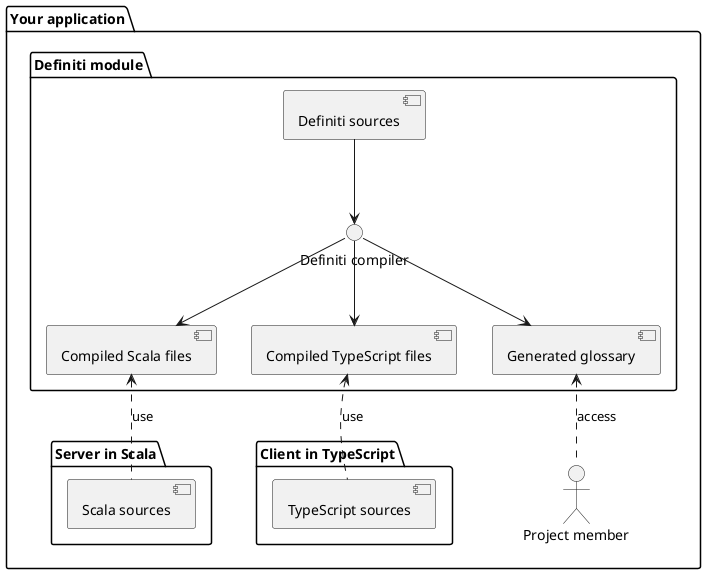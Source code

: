 @startuml
package "Your application" {
  package "Server in Scala" {
    [Scala sources] as scalaSource
  }

  package "Client in TypeScript" {
    [TypeScript sources] as tsSource
  }

  package "Definiti module" {
    [Definiti sources] as definitiSources
    () "Definiti compiler" as definitiCompiler
    [Compiled Scala files] as definitiScala
    [Compiled TypeScript files] as definitiTypescript
    [Generated glossary] as definitiGlossary
  }

  actor "Project member" as member
}

definitiSources --> definitiCompiler
definitiCompiler --> definitiScala
definitiCompiler --> definitiTypescript
definitiCompiler --> definitiGlossary

definitiScala <.. scalaSource: use
definitiTypescript <.. tsSource: use

definitiGlossary <.. member: access
@enduml